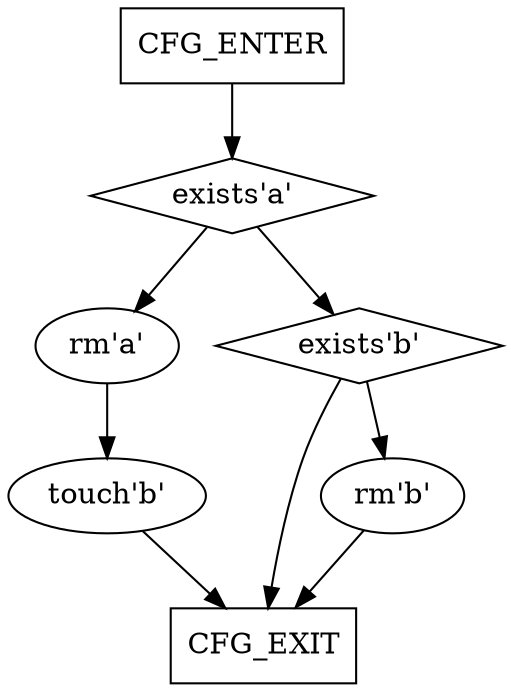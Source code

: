 digraph G {
    0[label="CFG_ENTER",shape=box];
    1[label="exists'a'",shape=diamond];
    2[label="rm'a'"];
    3[label="touch'b'"];
    6[label="CFG_EXIT",shape=box];
    4[label="exists'b'",shape=diamond];
    5[label="rm'b'"];

    0 -> 1;
    1 -> 2;
    1 -> 4;
    2 -> 3;
    3 -> 6;
    4 -> 5;
    4 -> 6;
    5 -> 6;
}
